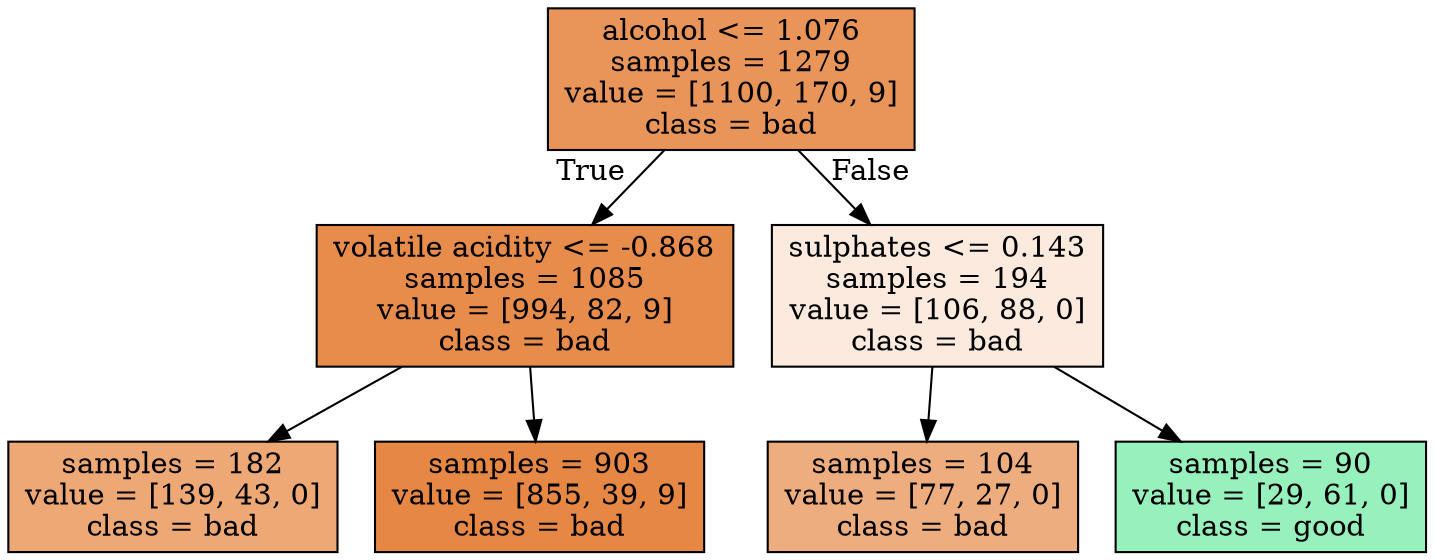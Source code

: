 digraph Tree {
node [shape=box, style="filled", color="black"] ;
0 [label="alcohol <= 1.076\nsamples = 1279\nvalue = [1100, 170, 9]\nclass = bad", fillcolor="#e99559"] ;
1 [label="volatile acidity <= -0.868\nsamples = 1085\nvalue = [994, 82, 9]\nclass = bad", fillcolor="#e78c4b"] ;
0 -> 1 [labeldistance=2.5, labelangle=45, headlabel="True"] ;
2 [label="samples = 182\nvalue = [139, 43, 0]\nclass = bad", fillcolor="#eda876"] ;
1 -> 2 ;
3 [label="samples = 903\nvalue = [855, 39, 9]\nclass = bad", fillcolor="#e68844"] ;
1 -> 3 ;
4 [label="sulphates <= 0.143\nsamples = 194\nvalue = [106, 88, 0]\nclass = bad", fillcolor="#fbeadd"] ;
0 -> 4 [labeldistance=2.5, labelangle=-45, headlabel="False"] ;
5 [label="samples = 104\nvalue = [77, 27, 0]\nclass = bad", fillcolor="#eead7e"] ;
4 -> 5 ;
6 [label="samples = 90\nvalue = [29, 61, 0]\nclass = good", fillcolor="#97f1bd"] ;
4 -> 6 ;
}